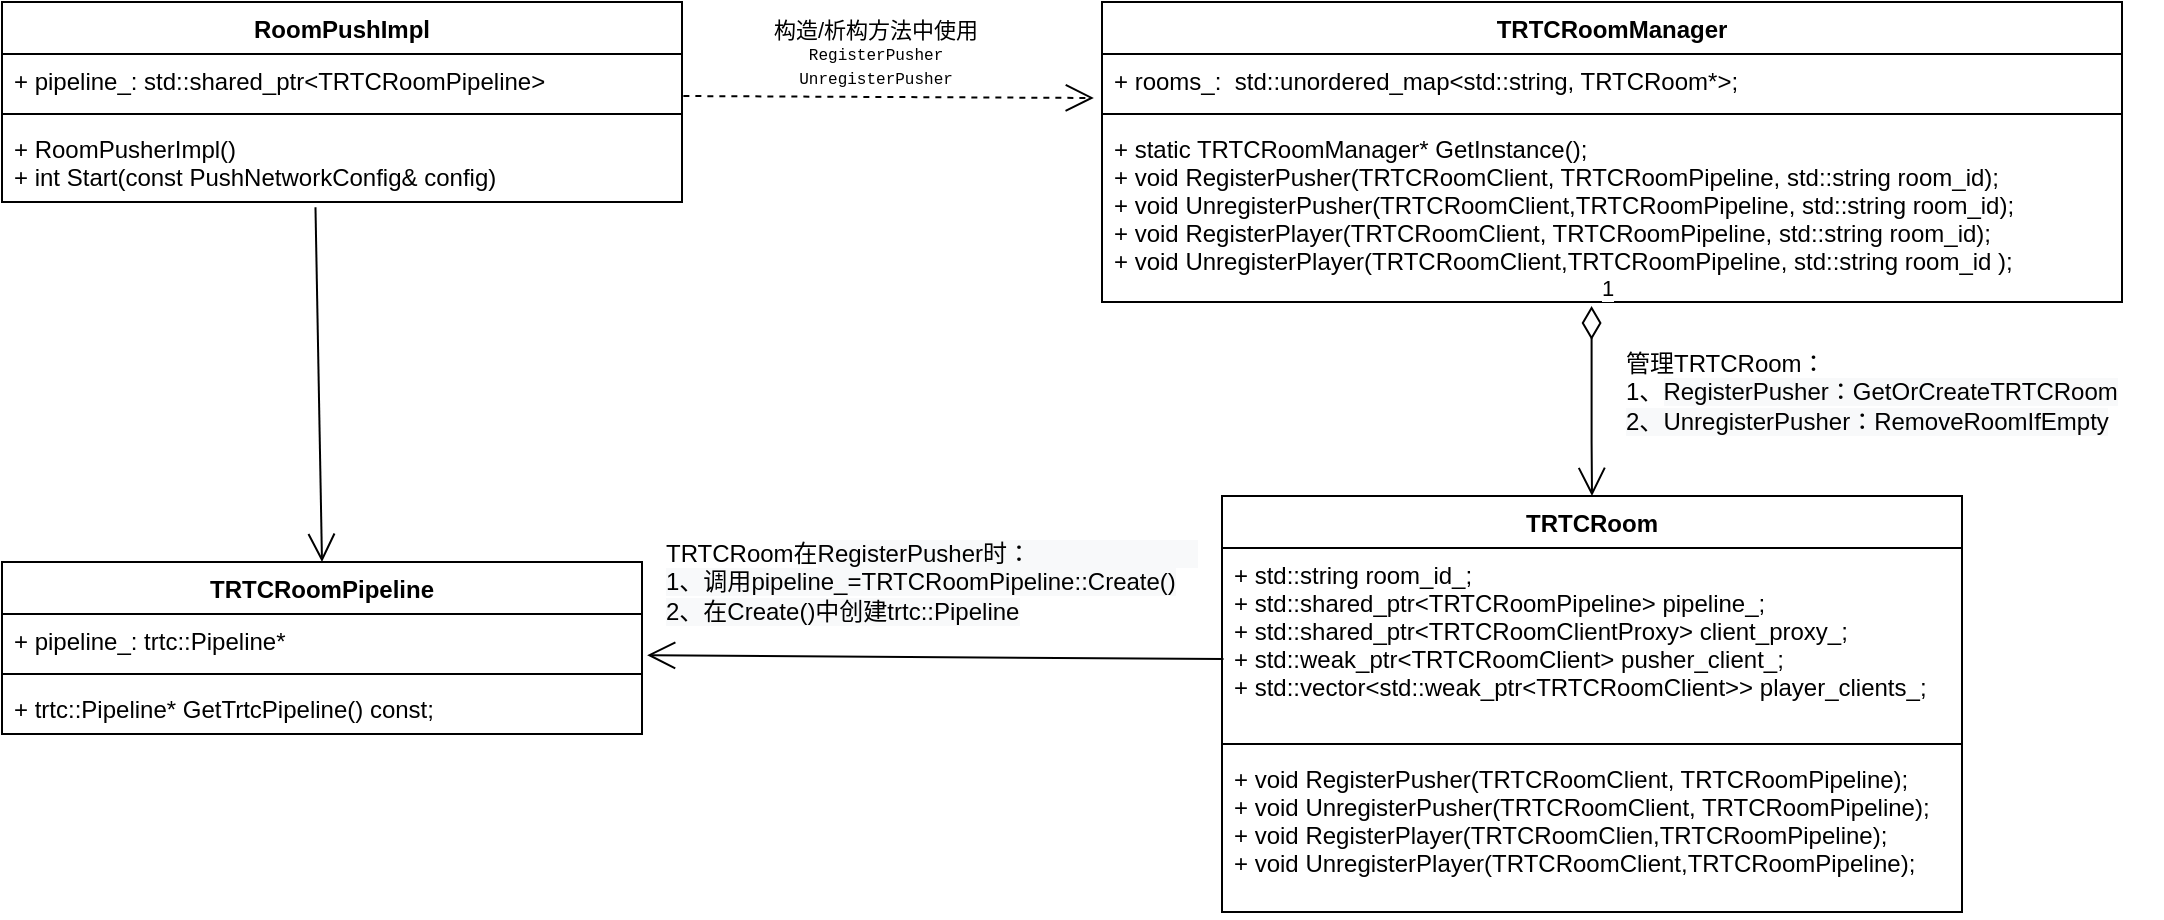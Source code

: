 <mxfile version="19.0.2" type="github">
  <diagram id="C5RBs43oDa-KdzZeNtuy" name="Page-1">
    <mxGraphModel dx="940" dy="614" grid="1" gridSize="10" guides="1" tooltips="1" connect="1" arrows="1" fold="1" page="1" pageScale="1" pageWidth="827" pageHeight="1169" math="0" shadow="0">
      <root>
        <mxCell id="WIyWlLk6GJQsqaUBKTNV-0" />
        <mxCell id="WIyWlLk6GJQsqaUBKTNV-1" parent="WIyWlLk6GJQsqaUBKTNV-0" />
        <mxCell id="hNCOztLgwrzikOfnoWvJ-0" value="RoomPushImpl" style="swimlane;fontStyle=1;align=center;verticalAlign=top;childLayout=stackLayout;horizontal=1;startSize=26;horizontalStack=0;resizeParent=1;resizeParentMax=0;resizeLast=0;collapsible=1;marginBottom=0;" vertex="1" parent="WIyWlLk6GJQsqaUBKTNV-1">
          <mxGeometry x="30" y="130" width="340" height="100" as="geometry" />
        </mxCell>
        <mxCell id="hNCOztLgwrzikOfnoWvJ-1" value="+ pipeline_: std::shared_ptr&lt;TRTCRoomPipeline&gt;" style="text;strokeColor=none;fillColor=none;align=left;verticalAlign=top;spacingLeft=4;spacingRight=4;overflow=hidden;rotatable=0;points=[[0,0.5],[1,0.5]];portConstraint=eastwest;" vertex="1" parent="hNCOztLgwrzikOfnoWvJ-0">
          <mxGeometry y="26" width="340" height="26" as="geometry" />
        </mxCell>
        <mxCell id="hNCOztLgwrzikOfnoWvJ-2" value="" style="line;strokeWidth=1;fillColor=none;align=left;verticalAlign=middle;spacingTop=-1;spacingLeft=3;spacingRight=3;rotatable=0;labelPosition=right;points=[];portConstraint=eastwest;" vertex="1" parent="hNCOztLgwrzikOfnoWvJ-0">
          <mxGeometry y="52" width="340" height="8" as="geometry" />
        </mxCell>
        <mxCell id="hNCOztLgwrzikOfnoWvJ-3" value="+ RoomPusherImpl()&#xa;+ int Start(const PushNetworkConfig&amp; config)" style="text;strokeColor=none;fillColor=none;align=left;verticalAlign=top;spacingLeft=4;spacingRight=4;overflow=hidden;rotatable=0;points=[[0,0.5],[1,0.5]];portConstraint=eastwest;" vertex="1" parent="hNCOztLgwrzikOfnoWvJ-0">
          <mxGeometry y="60" width="340" height="40" as="geometry" />
        </mxCell>
        <mxCell id="hNCOztLgwrzikOfnoWvJ-4" value="TRTCRoomPipeline" style="swimlane;fontStyle=1;align=center;verticalAlign=top;childLayout=stackLayout;horizontal=1;startSize=26;horizontalStack=0;resizeParent=1;resizeParentMax=0;resizeLast=0;collapsible=1;marginBottom=0;" vertex="1" parent="WIyWlLk6GJQsqaUBKTNV-1">
          <mxGeometry x="30" y="410" width="320" height="86" as="geometry" />
        </mxCell>
        <mxCell id="hNCOztLgwrzikOfnoWvJ-5" value="+ pipeline_: trtc::Pipeline*" style="text;strokeColor=none;fillColor=none;align=left;verticalAlign=top;spacingLeft=4;spacingRight=4;overflow=hidden;rotatable=0;points=[[0,0.5],[1,0.5]];portConstraint=eastwest;" vertex="1" parent="hNCOztLgwrzikOfnoWvJ-4">
          <mxGeometry y="26" width="320" height="26" as="geometry" />
        </mxCell>
        <mxCell id="hNCOztLgwrzikOfnoWvJ-6" value="" style="line;strokeWidth=1;fillColor=none;align=left;verticalAlign=middle;spacingTop=-1;spacingLeft=3;spacingRight=3;rotatable=0;labelPosition=right;points=[];portConstraint=eastwest;" vertex="1" parent="hNCOztLgwrzikOfnoWvJ-4">
          <mxGeometry y="52" width="320" height="8" as="geometry" />
        </mxCell>
        <mxCell id="hNCOztLgwrzikOfnoWvJ-7" value="+ trtc::Pipeline* GetTrtcPipeline() const;" style="text;strokeColor=none;fillColor=none;align=left;verticalAlign=top;spacingLeft=4;spacingRight=4;overflow=hidden;rotatable=0;points=[[0,0.5],[1,0.5]];portConstraint=eastwest;" vertex="1" parent="hNCOztLgwrzikOfnoWvJ-4">
          <mxGeometry y="60" width="320" height="26" as="geometry" />
        </mxCell>
        <mxCell id="hNCOztLgwrzikOfnoWvJ-8" value="TRTCRoomManager" style="swimlane;fontStyle=1;align=center;verticalAlign=top;childLayout=stackLayout;horizontal=1;startSize=26;horizontalStack=0;resizeParent=1;resizeParentMax=0;resizeLast=0;collapsible=1;marginBottom=0;" vertex="1" parent="WIyWlLk6GJQsqaUBKTNV-1">
          <mxGeometry x="580" y="130" width="510" height="150" as="geometry" />
        </mxCell>
        <mxCell id="hNCOztLgwrzikOfnoWvJ-9" value="+ rooms_:  std::unordered_map&lt;std::string, TRTCRoom*&gt;;" style="text;strokeColor=none;fillColor=none;align=left;verticalAlign=top;spacingLeft=4;spacingRight=4;overflow=hidden;rotatable=0;points=[[0,0.5],[1,0.5]];portConstraint=eastwest;" vertex="1" parent="hNCOztLgwrzikOfnoWvJ-8">
          <mxGeometry y="26" width="510" height="26" as="geometry" />
        </mxCell>
        <mxCell id="hNCOztLgwrzikOfnoWvJ-10" value="" style="line;strokeWidth=1;fillColor=none;align=left;verticalAlign=middle;spacingTop=-1;spacingLeft=3;spacingRight=3;rotatable=0;labelPosition=right;points=[];portConstraint=eastwest;" vertex="1" parent="hNCOztLgwrzikOfnoWvJ-8">
          <mxGeometry y="52" width="510" height="8" as="geometry" />
        </mxCell>
        <mxCell id="hNCOztLgwrzikOfnoWvJ-11" value="+ static TRTCRoomManager* GetInstance();&#xa;+ void RegisterPusher(TRTCRoomClient, TRTCRoomPipeline, std::string room_id);&#xa;+ void UnregisterPusher(TRTCRoomClient,TRTCRoomPipeline, std::string room_id);&#xa;+ void RegisterPlayer(TRTCRoomClient, TRTCRoomPipeline, std::string room_id);&#xa;+ void UnregisterPlayer(TRTCRoomClient,TRTCRoomPipeline, std::string room_id );" style="text;strokeColor=none;fillColor=none;align=left;verticalAlign=top;spacingLeft=4;spacingRight=4;overflow=hidden;rotatable=0;points=[[0,0.5],[1,0.5]];portConstraint=eastwest;" vertex="1" parent="hNCOztLgwrzikOfnoWvJ-8">
          <mxGeometry y="60" width="510" height="90" as="geometry" />
        </mxCell>
        <mxCell id="hNCOztLgwrzikOfnoWvJ-12" value="TRTCRoom" style="swimlane;fontStyle=1;align=center;verticalAlign=top;childLayout=stackLayout;horizontal=1;startSize=26;horizontalStack=0;resizeParent=1;resizeParentMax=0;resizeLast=0;collapsible=1;marginBottom=0;" vertex="1" parent="WIyWlLk6GJQsqaUBKTNV-1">
          <mxGeometry x="640" y="377" width="370" height="208" as="geometry" />
        </mxCell>
        <mxCell id="hNCOztLgwrzikOfnoWvJ-13" value="+ std::string room_id_;&#xa;+ std::shared_ptr&lt;TRTCRoomPipeline&gt; pipeline_;&#xa;+ std::shared_ptr&lt;TRTCRoomClientProxy&gt; client_proxy_;&#xa;+ std::weak_ptr&lt;TRTCRoomClient&gt; pusher_client_;&#xa;+ std::vector&lt;std::weak_ptr&lt;TRTCRoomClient&gt;&gt; player_clients_;" style="text;strokeColor=none;fillColor=none;align=left;verticalAlign=top;spacingLeft=4;spacingRight=4;overflow=hidden;rotatable=0;points=[[0,0.5],[1,0.5]];portConstraint=eastwest;" vertex="1" parent="hNCOztLgwrzikOfnoWvJ-12">
          <mxGeometry y="26" width="370" height="94" as="geometry" />
        </mxCell>
        <mxCell id="hNCOztLgwrzikOfnoWvJ-14" value="" style="line;strokeWidth=1;fillColor=none;align=left;verticalAlign=middle;spacingTop=-1;spacingLeft=3;spacingRight=3;rotatable=0;labelPosition=right;points=[];portConstraint=eastwest;" vertex="1" parent="hNCOztLgwrzikOfnoWvJ-12">
          <mxGeometry y="120" width="370" height="8" as="geometry" />
        </mxCell>
        <mxCell id="hNCOztLgwrzikOfnoWvJ-15" value="+ void RegisterPusher(TRTCRoomClient, TRTCRoomPipeline);&#xa;+ void UnregisterPusher(TRTCRoomClient, TRTCRoomPipeline);&#xa;+ void RegisterPlayer(TRTCRoomClien,TRTCRoomPipeline);&#xa;+ void UnregisterPlayer(TRTCRoomClient,TRTCRoomPipeline);" style="text;strokeColor=none;fillColor=none;align=left;verticalAlign=top;spacingLeft=4;spacingRight=4;overflow=hidden;rotatable=0;points=[[0,0.5],[1,0.5]];portConstraint=eastwest;" vertex="1" parent="hNCOztLgwrzikOfnoWvJ-12">
          <mxGeometry y="128" width="370" height="80" as="geometry" />
        </mxCell>
        <mxCell id="hNCOztLgwrzikOfnoWvJ-16" value="" style="endArrow=open;endSize=12;dashed=1;html=1;rounded=0;exitX=1.002;exitY=0.808;exitDx=0;exitDy=0;exitPerimeter=0;entryX=-0.008;entryY=0.846;entryDx=0;entryDy=0;entryPerimeter=0;" edge="1" parent="WIyWlLk6GJQsqaUBKTNV-1" source="hNCOztLgwrzikOfnoWvJ-1" target="hNCOztLgwrzikOfnoWvJ-9">
          <mxGeometry width="160" relative="1" as="geometry">
            <mxPoint x="320" y="400" as="sourcePoint" />
            <mxPoint x="480" y="400" as="targetPoint" />
          </mxGeometry>
        </mxCell>
        <mxCell id="hNCOztLgwrzikOfnoWvJ-18" value="&lt;span style=&quot;font-family: Helvetica; font-size: 11px; font-style: normal; font-variant-ligatures: normal; font-variant-caps: normal; font-weight: 400; letter-spacing: normal; orphans: 2; text-align: center; text-indent: 0px; text-transform: none; widows: 2; word-spacing: 0px; -webkit-text-stroke-width: 0px; text-decoration-thickness: initial; text-decoration-style: initial; text-decoration-color: initial; float: none; background-color: rgb(255, 255, 255); display: inline !important;&quot;&gt;构造/析构方法中使用&lt;br&gt;&lt;div style=&quot;font-family: Menlo, Monaco, &amp;quot;Courier New&amp;quot;, monospace; font-size: 8px; line-height: 12px;&quot;&gt;RegisterPusher&lt;/div&gt;&lt;div style=&quot;font-family: Menlo, Monaco, &amp;quot;Courier New&amp;quot;, monospace; font-size: 8px; line-height: 12px;&quot;&gt;&lt;div style=&quot;line-height: 12px;&quot;&gt;UnregisterPusher&lt;/div&gt;&lt;/div&gt;&lt;/span&gt;" style="text;whiteSpace=wrap;html=1;" vertex="1" parent="WIyWlLk6GJQsqaUBKTNV-1">
          <mxGeometry x="414" y="130" width="140" height="30" as="geometry" />
        </mxCell>
        <mxCell id="hNCOztLgwrzikOfnoWvJ-19" value="1" style="endArrow=open;html=1;endSize=12;startArrow=diamondThin;startSize=14;startFill=0;edgeStyle=orthogonalEdgeStyle;align=left;verticalAlign=bottom;rounded=0;fontColor=#000000;entryX=0.5;entryY=0;entryDx=0;entryDy=0;exitX=0.48;exitY=1.022;exitDx=0;exitDy=0;exitPerimeter=0;" edge="1" parent="WIyWlLk6GJQsqaUBKTNV-1" source="hNCOztLgwrzikOfnoWvJ-11" target="hNCOztLgwrzikOfnoWvJ-12">
          <mxGeometry x="-1" y="3" relative="1" as="geometry">
            <mxPoint x="680" y="290" as="sourcePoint" />
            <mxPoint x="840" y="290" as="targetPoint" />
            <Array as="points">
              <mxPoint x="825" y="350" />
              <mxPoint x="825" y="350" />
            </Array>
          </mxGeometry>
        </mxCell>
        <mxCell id="hNCOztLgwrzikOfnoWvJ-21" value="管理TRTCRoom：&amp;nbsp; &amp;nbsp; &amp;nbsp; &amp;nbsp; &amp;nbsp; &amp;nbsp; &amp;nbsp; &amp;nbsp; &amp;nbsp; &amp;nbsp; &amp;nbsp; &amp;nbsp; &amp;nbsp; &amp;nbsp; &amp;nbsp; &amp;nbsp; &amp;nbsp; &amp;nbsp; &amp;nbsp; &amp;nbsp; &amp;nbsp; &amp;nbsp; &amp;nbsp; &amp;nbsp; &amp;nbsp;&amp;nbsp;&lt;br&gt;1、&lt;span style=&quot;background-color: rgb(248, 249, 250);&quot;&gt;RegisterPusher：GetOrCreateTRTCRoom&lt;br&gt;2、&lt;/span&gt;&lt;span style=&quot;background-color: rgb(248, 249, 250);&quot;&gt;UnregisterPusher：RemoveRoomIfEmpty&lt;/span&gt;" style="text;html=1;strokeColor=none;fillColor=none;align=left;verticalAlign=middle;whiteSpace=wrap;rounded=0;labelBackgroundColor=#FFFFFF;fontColor=#000000;" vertex="1" parent="WIyWlLk6GJQsqaUBKTNV-1">
          <mxGeometry x="840" y="310" width="270" height="30" as="geometry" />
        </mxCell>
        <mxCell id="hNCOztLgwrzikOfnoWvJ-22" value="" style="endArrow=open;endFill=1;endSize=12;html=1;rounded=0;fontColor=#000000;exitX=0.461;exitY=1.065;exitDx=0;exitDy=0;exitPerimeter=0;entryX=0.5;entryY=0;entryDx=0;entryDy=0;" edge="1" parent="WIyWlLk6GJQsqaUBKTNV-1" source="hNCOztLgwrzikOfnoWvJ-3" target="hNCOztLgwrzikOfnoWvJ-4">
          <mxGeometry width="160" relative="1" as="geometry">
            <mxPoint x="370" y="350" as="sourcePoint" />
            <mxPoint x="530" y="350" as="targetPoint" />
          </mxGeometry>
        </mxCell>
        <mxCell id="hNCOztLgwrzikOfnoWvJ-23" value="" style="endArrow=open;endFill=1;endSize=12;html=1;rounded=0;fontColor=#000000;entryX=1.008;entryY=0.792;entryDx=0;entryDy=0;entryPerimeter=0;exitX=0.002;exitY=0.591;exitDx=0;exitDy=0;exitPerimeter=0;" edge="1" parent="WIyWlLk6GJQsqaUBKTNV-1" source="hNCOztLgwrzikOfnoWvJ-13" target="hNCOztLgwrzikOfnoWvJ-5">
          <mxGeometry width="160" relative="1" as="geometry">
            <mxPoint x="370" y="350" as="sourcePoint" />
            <mxPoint x="530" y="350" as="targetPoint" />
          </mxGeometry>
        </mxCell>
        <mxCell id="hNCOztLgwrzikOfnoWvJ-24" value="TRTCRoom在&lt;span style=&quot;background-color: rgb(248, 249, 250);&quot;&gt;RegisterPusher时：&amp;nbsp; &amp;nbsp; &amp;nbsp; &amp;nbsp; &amp;nbsp; &amp;nbsp; &amp;nbsp; &amp;nbsp; &amp;nbsp; &amp;nbsp; &amp;nbsp; &amp;nbsp; &amp;nbsp;&lt;br&gt;1、调用&lt;/span&gt;&lt;span style=&quot;background-color: rgb(248, 249, 250);&quot;&gt;pipeline_=&lt;/span&gt;&lt;span style=&quot;text-align: center; background-color: rgb(248, 249, 250);&quot;&gt;TRTCRoomPipeline::Create()&lt;br&gt;&lt;/span&gt;&lt;span style=&quot;background-color: rgb(248, 249, 250);&quot;&gt;2、在Create()中创建trtc::Pipeline&lt;br&gt;&lt;/span&gt;" style="text;html=1;strokeColor=none;fillColor=none;align=left;verticalAlign=middle;whiteSpace=wrap;rounded=0;labelBackgroundColor=#FFFFFF;fontColor=#000000;" vertex="1" parent="WIyWlLk6GJQsqaUBKTNV-1">
          <mxGeometry x="360" y="390" width="270" height="60" as="geometry" />
        </mxCell>
      </root>
    </mxGraphModel>
  </diagram>
</mxfile>
